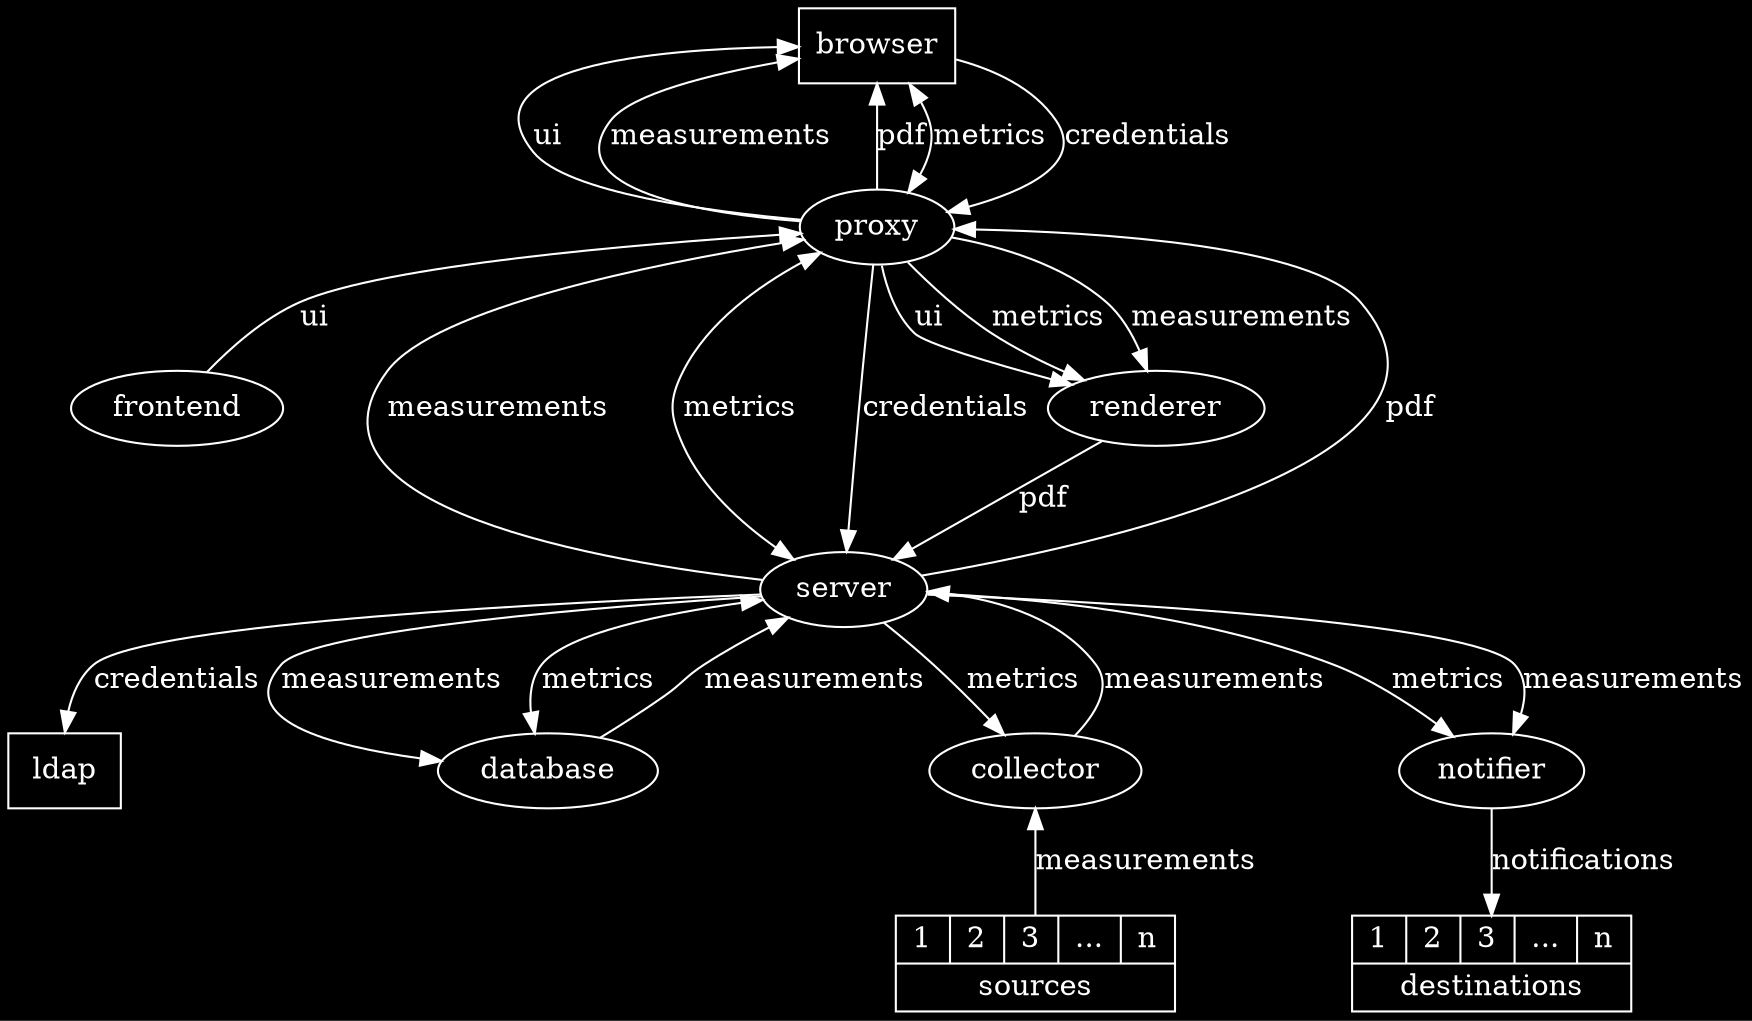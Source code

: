digraph {
  graph [bgcolor=transparant]
  browser [shape=rectangle, color=white, fontcolor=white]
  ldap [shape=rectangle, color=white, fontcolor=white]
  proxy [color=white, fontcolor=white]
  frontend [color=white, fontcolor=white]
  server [color=white, fontcolor=white]
  database [color=white, fontcolor=white]
  collector [color=white, fontcolor=white]
  notifier [color=white, fontcolor=white]
  renderer [color=white, fontcolor=white]
  source [color=white, fontcolor=white]
  browser -> proxy [label=ui, dir="back", color=white, fontcolor=white]
  browser -> proxy [label=measurements, dir="back", color=white, fontcolor=white]
  browser -> proxy [label=pdf, dir="back", color=white, fontcolor=white]
  browser -> proxy [label=metrics, dir="both", color=white, fontcolor=white]
  proxy -> frontend [label=ui, dir="back", color=white, fontcolor=white]
  proxy -> server [label=measurements, dir="back", color=white, fontcolor=white]
  proxy -> server [label=metrics, dir="both", color=white, fontcolor=white]
  server -> database [label=measurements, color=white, fontcolor=white]
  database -> server [label=measurements, color=white, fontcolor=white]
  server -> database [label=metrics, dir="both", color=white, fontcolor=white]
  collector -> server [label=measurements, color=white, fontcolor=white]
  server -> collector [label=metrics, color=white, fontcolor=white]
  collector -> source [label=measurements, dir="back", color=white, fontcolor=white]
  server -> notifier [label=metrics, color=white, fontcolor=white]
  server -> notifier [label=measurements, color=white, fontcolor=white]
  notifier -> destination [label=notifications, color=white, fontcolor=white]
  proxy -> renderer [label=ui, color=white, fontcolor=white]
  proxy -> renderer [label=metrics, color=white, fontcolor=white]
  proxy -> renderer [label=measurements, color=white, fontcolor=white]
  renderer -> server [label=pdf, color=white, fontcolor=white]
  server -> proxy [label=pdf, color=white, fontcolor=white]
  browser -> proxy [label=credentials, color=white, fontcolor=white]
  proxy -> server [label=credentials, color=white, fontcolor=white]
  server -> ldap [label=credentials, color=white, fontcolor=white]
  source [label="{{1|2|3|...|n}|sources}" shape=record, color=white, fontcolor=white]
  destination [label="{{1|2|3|...|n}|destinations}" shape=record, color=white, fontcolor=white]
}
